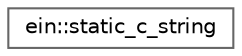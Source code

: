 digraph "Graphical Class Hierarchy"
{
 // INTERACTIVE_SVG=YES
 // LATEX_PDF_SIZE
  bgcolor="transparent";
  edge [fontname=Helvetica,fontsize=10,labelfontname=Helvetica,labelfontsize=10];
  node [fontname=Helvetica,fontsize=10,shape=box,height=0.2,width=0.4];
  rankdir="LR";
  Node0 [id="Node000000",label="ein::static_c_string",height=0.2,width=0.4,color="grey40", fillcolor="white", style="filled",URL="$classein_1_1static__c__string.html",tooltip=" "];
}
